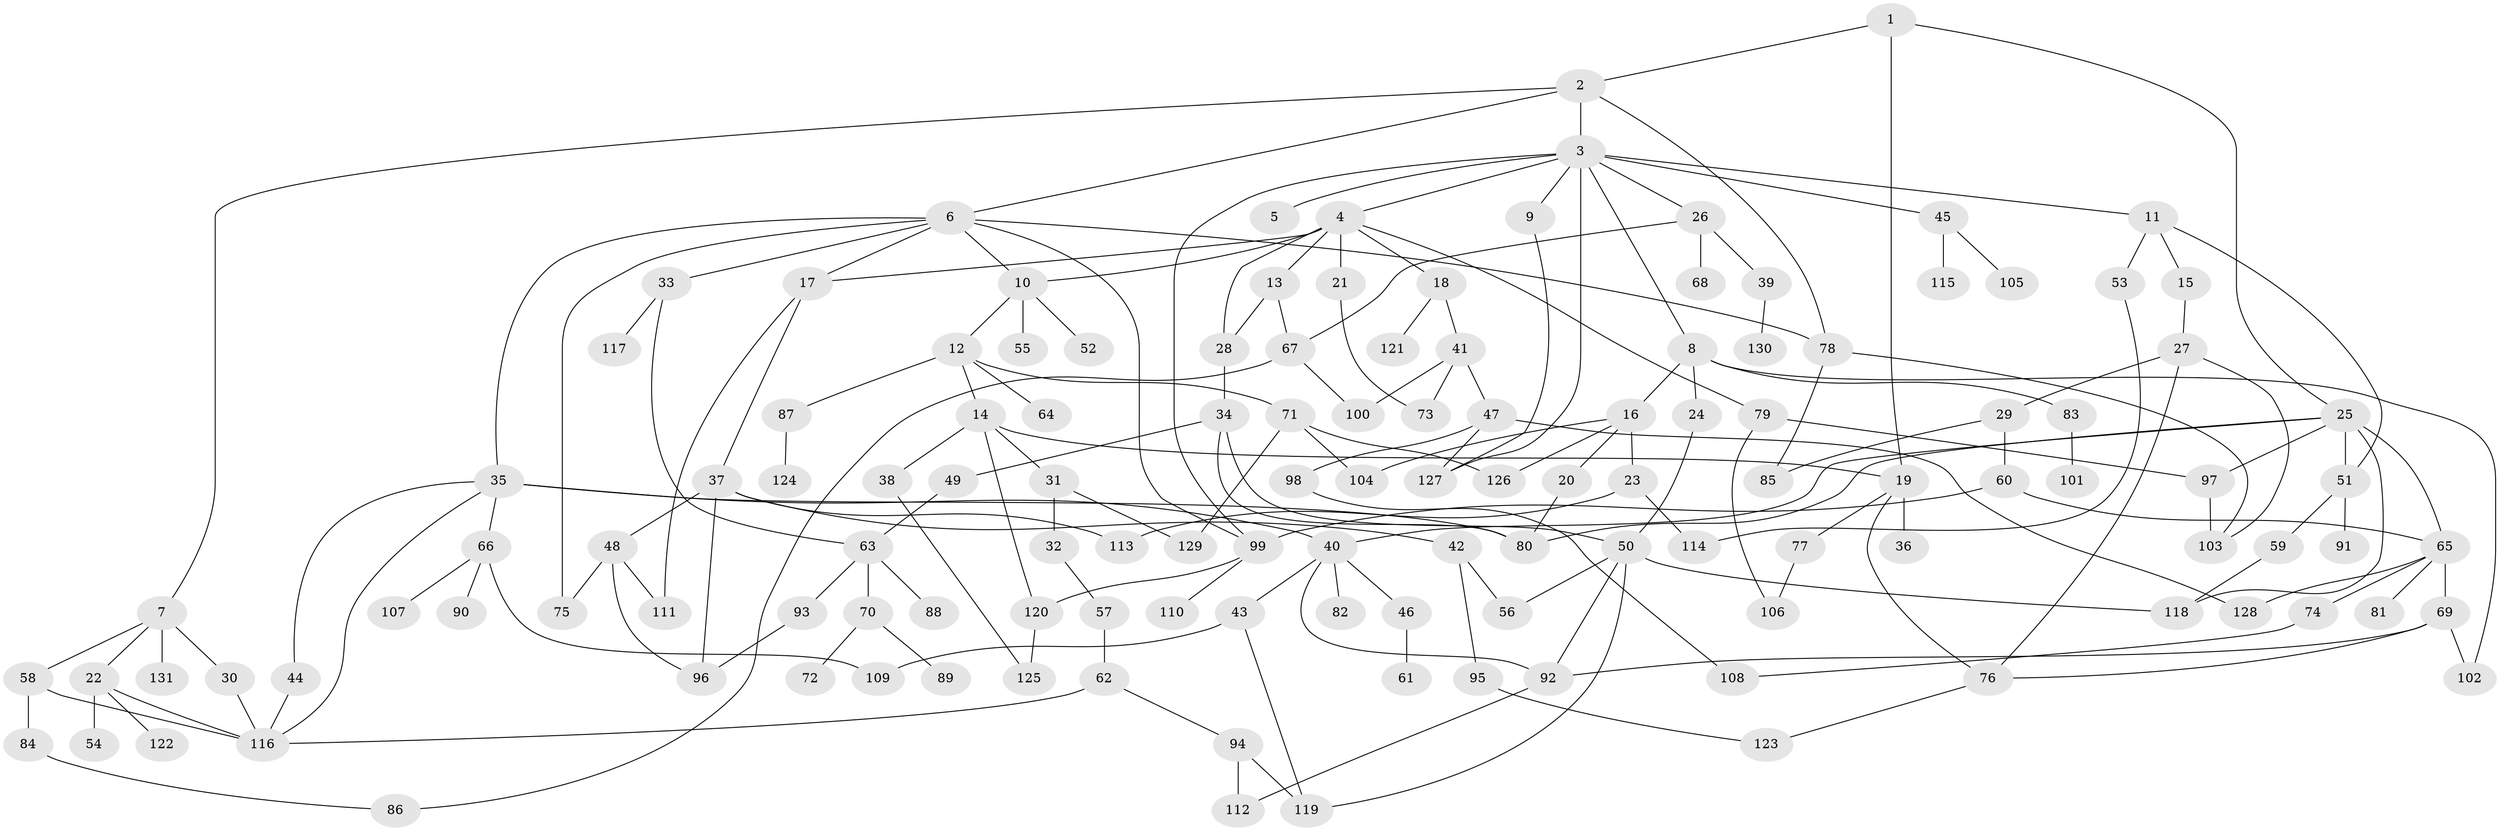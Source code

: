 // coarse degree distribution, {34: 0.023255813953488372, 2: 0.2558139534883721, 6: 0.023255813953488372, 3: 0.046511627906976744, 4: 0.06976744186046512, 1: 0.3953488372093023, 5: 0.16279069767441862, 8: 0.023255813953488372}
// Generated by graph-tools (version 1.1) at 2025/16/03/04/25 18:16:50]
// undirected, 131 vertices, 187 edges
graph export_dot {
graph [start="1"]
  node [color=gray90,style=filled];
  1;
  2;
  3;
  4;
  5;
  6;
  7;
  8;
  9;
  10;
  11;
  12;
  13;
  14;
  15;
  16;
  17;
  18;
  19;
  20;
  21;
  22;
  23;
  24;
  25;
  26;
  27;
  28;
  29;
  30;
  31;
  32;
  33;
  34;
  35;
  36;
  37;
  38;
  39;
  40;
  41;
  42;
  43;
  44;
  45;
  46;
  47;
  48;
  49;
  50;
  51;
  52;
  53;
  54;
  55;
  56;
  57;
  58;
  59;
  60;
  61;
  62;
  63;
  64;
  65;
  66;
  67;
  68;
  69;
  70;
  71;
  72;
  73;
  74;
  75;
  76;
  77;
  78;
  79;
  80;
  81;
  82;
  83;
  84;
  85;
  86;
  87;
  88;
  89;
  90;
  91;
  92;
  93;
  94;
  95;
  96;
  97;
  98;
  99;
  100;
  101;
  102;
  103;
  104;
  105;
  106;
  107;
  108;
  109;
  110;
  111;
  112;
  113;
  114;
  115;
  116;
  117;
  118;
  119;
  120;
  121;
  122;
  123;
  124;
  125;
  126;
  127;
  128;
  129;
  130;
  131;
  1 -- 2;
  1 -- 19;
  1 -- 25;
  2 -- 3;
  2 -- 6;
  2 -- 7;
  2 -- 78;
  3 -- 4;
  3 -- 5;
  3 -- 8;
  3 -- 9;
  3 -- 11;
  3 -- 26;
  3 -- 45;
  3 -- 127;
  3 -- 99;
  4 -- 10;
  4 -- 13;
  4 -- 17;
  4 -- 18;
  4 -- 21;
  4 -- 79;
  4 -- 28;
  6 -- 33;
  6 -- 35;
  6 -- 75;
  6 -- 78;
  6 -- 17;
  6 -- 99;
  6 -- 10;
  7 -- 22;
  7 -- 30;
  7 -- 58;
  7 -- 131;
  8 -- 16;
  8 -- 24;
  8 -- 83;
  8 -- 102;
  9 -- 127;
  10 -- 12;
  10 -- 52;
  10 -- 55;
  11 -- 15;
  11 -- 51;
  11 -- 53;
  12 -- 14;
  12 -- 64;
  12 -- 71;
  12 -- 87;
  13 -- 28;
  13 -- 67;
  14 -- 31;
  14 -- 38;
  14 -- 120;
  14 -- 19;
  15 -- 27;
  16 -- 20;
  16 -- 23;
  16 -- 104;
  16 -- 126;
  17 -- 37;
  17 -- 111;
  18 -- 41;
  18 -- 121;
  19 -- 36;
  19 -- 77;
  19 -- 76;
  20 -- 80;
  21 -- 73;
  22 -- 54;
  22 -- 122;
  22 -- 116;
  23 -- 114;
  23 -- 113;
  24 -- 50;
  25 -- 65;
  25 -- 51;
  25 -- 97;
  25 -- 80;
  25 -- 118;
  25 -- 40;
  26 -- 39;
  26 -- 67;
  26 -- 68;
  27 -- 29;
  27 -- 103;
  27 -- 76;
  28 -- 34;
  29 -- 60;
  29 -- 85;
  30 -- 116;
  31 -- 32;
  31 -- 129;
  32 -- 57;
  33 -- 63;
  33 -- 117;
  34 -- 49;
  34 -- 80;
  34 -- 50;
  35 -- 40;
  35 -- 44;
  35 -- 66;
  35 -- 80;
  35 -- 116;
  37 -- 42;
  37 -- 48;
  37 -- 96;
  37 -- 113;
  38 -- 125;
  39 -- 130;
  40 -- 43;
  40 -- 46;
  40 -- 82;
  40 -- 92;
  41 -- 47;
  41 -- 73;
  41 -- 100;
  42 -- 56;
  42 -- 95;
  43 -- 109;
  43 -- 119;
  44 -- 116;
  45 -- 105;
  45 -- 115;
  46 -- 61;
  47 -- 98;
  47 -- 128;
  47 -- 127;
  48 -- 111;
  48 -- 75;
  48 -- 96;
  49 -- 63;
  50 -- 118;
  50 -- 119;
  50 -- 92;
  50 -- 56;
  51 -- 59;
  51 -- 91;
  53 -- 114;
  57 -- 62;
  58 -- 84;
  58 -- 116;
  59 -- 118;
  60 -- 99;
  60 -- 65;
  62 -- 94;
  62 -- 116;
  63 -- 70;
  63 -- 88;
  63 -- 93;
  65 -- 69;
  65 -- 74;
  65 -- 81;
  65 -- 128;
  66 -- 90;
  66 -- 107;
  66 -- 109;
  67 -- 100;
  67 -- 86;
  69 -- 76;
  69 -- 102;
  69 -- 92;
  70 -- 72;
  70 -- 89;
  71 -- 104;
  71 -- 126;
  71 -- 129;
  74 -- 108;
  76 -- 123;
  77 -- 106;
  78 -- 103;
  78 -- 85;
  79 -- 97;
  79 -- 106;
  83 -- 101;
  84 -- 86;
  87 -- 124;
  92 -- 112;
  93 -- 96;
  94 -- 112;
  94 -- 119;
  95 -- 123;
  97 -- 103;
  98 -- 108;
  99 -- 110;
  99 -- 120;
  120 -- 125;
}
